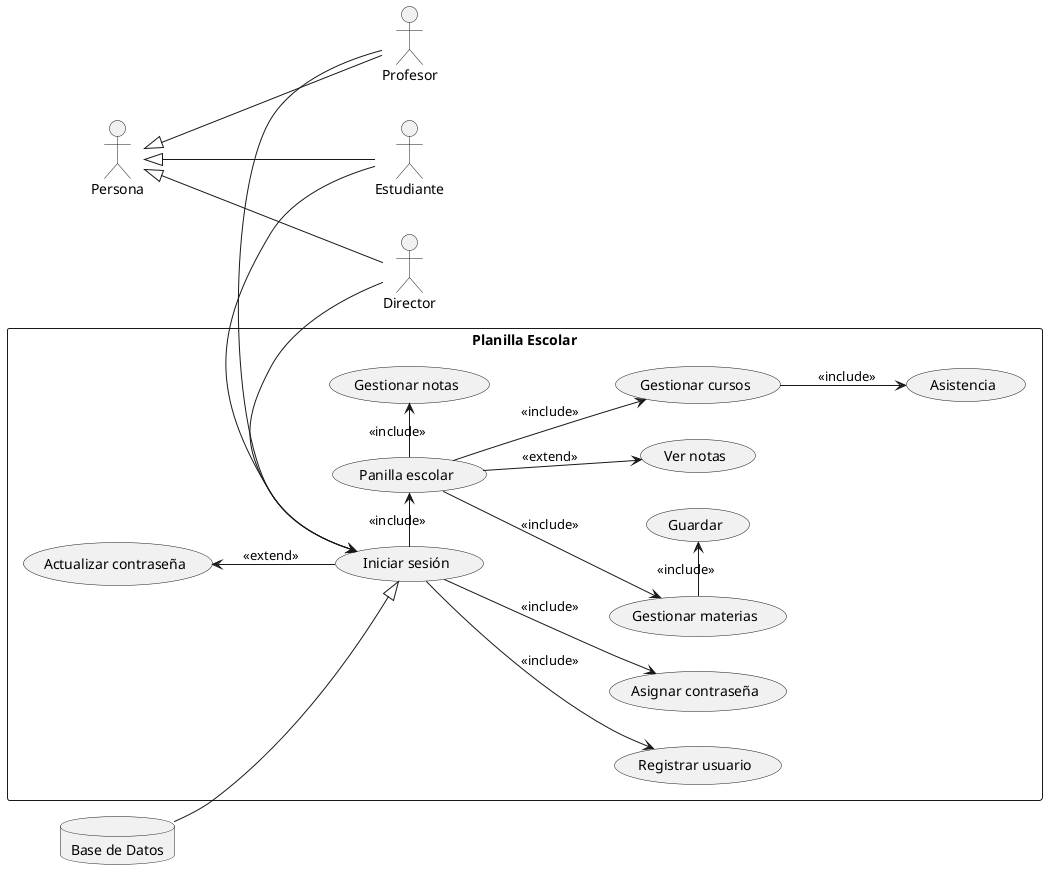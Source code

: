 @startuml
left to right direction

actor Persona as persona
actor Profesor as profesor
actor Estudiante as estudiante
actor Director as director
persona <|-- profesor
persona <|-- estudiante
persona <|-- director

database "Base de Datos" as BD

rectangle "Planilla Escolar" {

    usecase "Iniciar sesión" as iniciarSesion
    usecase "Registrar usuario" as registrarUsuario
    usecase "Asignar contraseña" as asignarContraseña
    usecase "Actualizar contraseña" as actualizarContraseña
    usecase "Ver notas" as verNotas
    usecase "Gestionar cursos" as gestionarCursos
    usecase "Gestionar materias" as gestionarMaterias
    usecase "Gestionar notas" as gestionarNotas
    usecase "Asistencia" as asistencia
    usecase "Guardar" as guardar
    usecase "Panilla escolar" as panillaEscolar

    iniciarSesion -down-> asignarContraseña : <<include>>
    iniciarSesion -down-> registrarUsuario : <<include>>
    iniciarSesion -up-> actualizarContraseña : <<extend>>
    iniciarSesion -right-> panillaEscolar : <<include>>
    
    panillaEscolar -right-> gestionarNotas : <<include>>
    panillaEscolar -down-> gestionarCursos : <<include>>
    panillaEscolar -down-> gestionarMaterias : <<include>>
    panillaEscolar -down-> verNotas : <<extend>>
    gestionarCursos -down-> asistencia : <<include>>
    gestionarMaterias -right-> guardar : <<include>>
    
    profesor -right-> iniciarSesion
    estudiante -right-> iniciarSesion
    director -right-> iniciarSesion
    
    BD --|> iniciarSesion
}

@enduml
